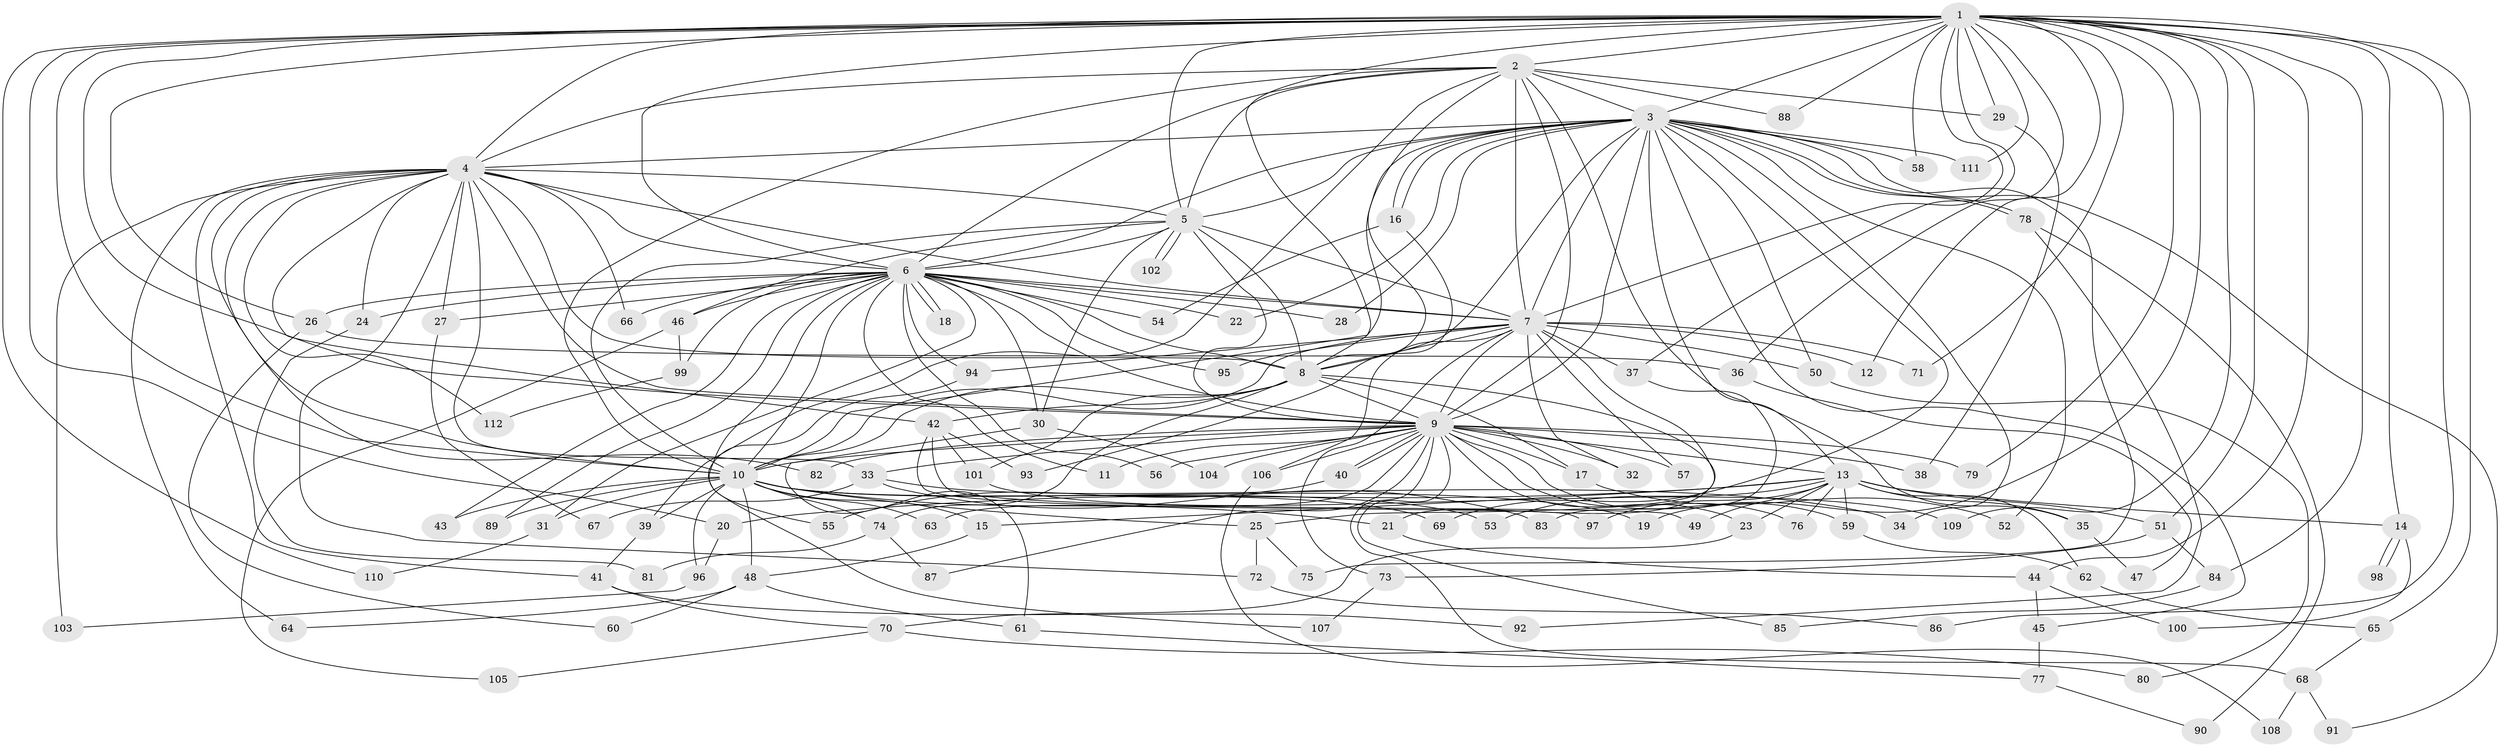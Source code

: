 // coarse degree distribution, {25: 0.011764705882352941, 29: 0.023529411764705882, 23: 0.011764705882352941, 8: 0.011764705882352941, 28: 0.011764705882352941, 18: 0.011764705882352941, 12: 0.011764705882352941, 2: 0.5058823529411764, 13: 0.011764705882352941, 5: 0.047058823529411764, 3: 0.2, 4: 0.11764705882352941, 6: 0.023529411764705882}
// Generated by graph-tools (version 1.1) at 2025/51/02/27/25 19:51:52]
// undirected, 112 vertices, 249 edges
graph export_dot {
graph [start="1"]
  node [color=gray90,style=filled];
  1;
  2;
  3;
  4;
  5;
  6;
  7;
  8;
  9;
  10;
  11;
  12;
  13;
  14;
  15;
  16;
  17;
  18;
  19;
  20;
  21;
  22;
  23;
  24;
  25;
  26;
  27;
  28;
  29;
  30;
  31;
  32;
  33;
  34;
  35;
  36;
  37;
  38;
  39;
  40;
  41;
  42;
  43;
  44;
  45;
  46;
  47;
  48;
  49;
  50;
  51;
  52;
  53;
  54;
  55;
  56;
  57;
  58;
  59;
  60;
  61;
  62;
  63;
  64;
  65;
  66;
  67;
  68;
  69;
  70;
  71;
  72;
  73;
  74;
  75;
  76;
  77;
  78;
  79;
  80;
  81;
  82;
  83;
  84;
  85;
  86;
  87;
  88;
  89;
  90;
  91;
  92;
  93;
  94;
  95;
  96;
  97;
  98;
  99;
  100;
  101;
  102;
  103;
  104;
  105;
  106;
  107;
  108;
  109;
  110;
  111;
  112;
  1 -- 2;
  1 -- 3;
  1 -- 4;
  1 -- 5;
  1 -- 6;
  1 -- 7;
  1 -- 8;
  1 -- 9;
  1 -- 10;
  1 -- 12;
  1 -- 14;
  1 -- 19;
  1 -- 20;
  1 -- 26;
  1 -- 29;
  1 -- 36;
  1 -- 37;
  1 -- 44;
  1 -- 51;
  1 -- 58;
  1 -- 65;
  1 -- 71;
  1 -- 79;
  1 -- 84;
  1 -- 86;
  1 -- 88;
  1 -- 109;
  1 -- 110;
  1 -- 111;
  2 -- 3;
  2 -- 4;
  2 -- 5;
  2 -- 6;
  2 -- 7;
  2 -- 8;
  2 -- 9;
  2 -- 10;
  2 -- 29;
  2 -- 35;
  2 -- 39;
  2 -- 88;
  3 -- 4;
  3 -- 5;
  3 -- 6;
  3 -- 7;
  3 -- 8;
  3 -- 9;
  3 -- 10;
  3 -- 13;
  3 -- 16;
  3 -- 16;
  3 -- 22;
  3 -- 28;
  3 -- 34;
  3 -- 45;
  3 -- 50;
  3 -- 52;
  3 -- 58;
  3 -- 69;
  3 -- 75;
  3 -- 78;
  3 -- 78;
  3 -- 91;
  3 -- 111;
  4 -- 5;
  4 -- 6;
  4 -- 7;
  4 -- 8;
  4 -- 9;
  4 -- 10;
  4 -- 24;
  4 -- 27;
  4 -- 33;
  4 -- 41;
  4 -- 42;
  4 -- 64;
  4 -- 66;
  4 -- 72;
  4 -- 82;
  4 -- 103;
  4 -- 112;
  5 -- 6;
  5 -- 7;
  5 -- 8;
  5 -- 9;
  5 -- 10;
  5 -- 30;
  5 -- 46;
  5 -- 102;
  5 -- 102;
  6 -- 7;
  6 -- 8;
  6 -- 9;
  6 -- 10;
  6 -- 11;
  6 -- 18;
  6 -- 18;
  6 -- 22;
  6 -- 24;
  6 -- 26;
  6 -- 27;
  6 -- 28;
  6 -- 30;
  6 -- 31;
  6 -- 43;
  6 -- 46;
  6 -- 54;
  6 -- 55;
  6 -- 56;
  6 -- 66;
  6 -- 89;
  6 -- 94;
  6 -- 95;
  6 -- 99;
  7 -- 8;
  7 -- 9;
  7 -- 10;
  7 -- 12;
  7 -- 25;
  7 -- 32;
  7 -- 37;
  7 -- 50;
  7 -- 57;
  7 -- 71;
  7 -- 73;
  7 -- 94;
  7 -- 95;
  7 -- 106;
  8 -- 9;
  8 -- 10;
  8 -- 17;
  8 -- 21;
  8 -- 42;
  8 -- 74;
  8 -- 101;
  9 -- 10;
  9 -- 11;
  9 -- 13;
  9 -- 17;
  9 -- 23;
  9 -- 32;
  9 -- 33;
  9 -- 38;
  9 -- 40;
  9 -- 40;
  9 -- 56;
  9 -- 57;
  9 -- 59;
  9 -- 63;
  9 -- 68;
  9 -- 76;
  9 -- 79;
  9 -- 82;
  9 -- 85;
  9 -- 87;
  9 -- 104;
  9 -- 106;
  10 -- 15;
  10 -- 19;
  10 -- 21;
  10 -- 25;
  10 -- 31;
  10 -- 39;
  10 -- 43;
  10 -- 48;
  10 -- 53;
  10 -- 63;
  10 -- 69;
  10 -- 74;
  10 -- 89;
  10 -- 96;
  13 -- 14;
  13 -- 15;
  13 -- 20;
  13 -- 23;
  13 -- 35;
  13 -- 49;
  13 -- 51;
  13 -- 53;
  13 -- 59;
  13 -- 62;
  13 -- 76;
  13 -- 97;
  14 -- 98;
  14 -- 98;
  14 -- 100;
  15 -- 48;
  16 -- 54;
  16 -- 93;
  17 -- 52;
  20 -- 96;
  21 -- 44;
  23 -- 70;
  24 -- 81;
  25 -- 72;
  25 -- 75;
  26 -- 36;
  26 -- 60;
  27 -- 67;
  29 -- 38;
  30 -- 61;
  30 -- 104;
  31 -- 110;
  33 -- 34;
  33 -- 67;
  33 -- 83;
  35 -- 47;
  36 -- 47;
  37 -- 83;
  39 -- 41;
  40 -- 55;
  41 -- 70;
  41 -- 92;
  42 -- 49;
  42 -- 93;
  42 -- 97;
  42 -- 101;
  44 -- 45;
  44 -- 100;
  45 -- 77;
  46 -- 99;
  46 -- 105;
  48 -- 60;
  48 -- 61;
  48 -- 64;
  50 -- 80;
  51 -- 73;
  51 -- 84;
  59 -- 62;
  61 -- 77;
  62 -- 65;
  65 -- 68;
  68 -- 91;
  68 -- 108;
  70 -- 80;
  70 -- 105;
  72 -- 86;
  73 -- 107;
  74 -- 81;
  74 -- 87;
  77 -- 90;
  78 -- 90;
  78 -- 92;
  84 -- 85;
  94 -- 107;
  96 -- 103;
  99 -- 112;
  101 -- 109;
  106 -- 108;
}
